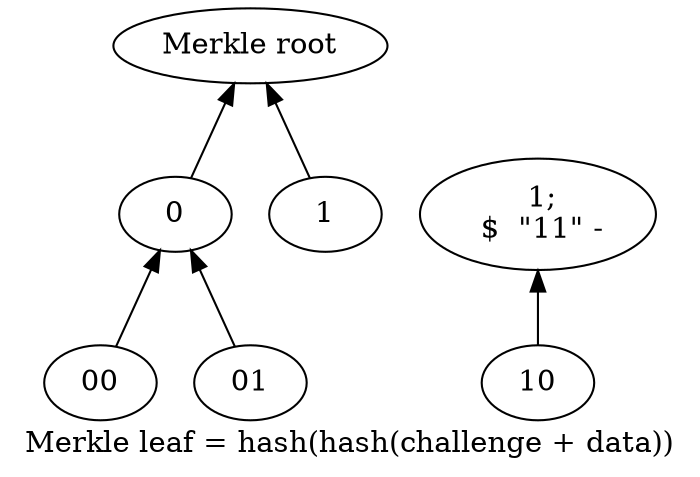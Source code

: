 




digraph G {
    label="Merkle leaf = hash(hash(challenge + data))"

    rankdir = BT;

    "00" -> 0;
    "01" -> 0;
    "10" ->< 1;
 $  "11" -> 1;
    0 -> "Merkle root"
    1 -> "Merkle root"
}
